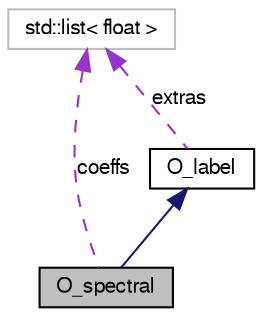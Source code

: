 digraph G
{
  bgcolor="transparent";
  edge [fontname="FreeSans",fontsize="10",labelfontname="FreeSans",labelfontsize="10"];
  node [fontname="FreeSans",fontsize="10",shape=record];
  Node1 [label="O_spectral",height=0.2,width=0.4,color="black", fillcolor="grey75", style="filled" fontcolor="black"];
  Node2 -> Node1 [dir=back,color="midnightblue",fontsize="10",style="solid",fontname="FreeSans"];
  Node2 [label="O_label",height=0.2,width=0.4,color="black",URL="$class_o__label.html",tooltip="Generic state of a data sequence."];
  Node3 -> Node2 [dir=back,color="darkorchid3",fontsize="10",style="dashed",label="extras",fontname="FreeSans"];
  Node3 [label="std::list\< float \>",height=0.2,width=0.4,color="grey75"];
  Node3 -> Node1 [dir=back,color="darkorchid3",fontsize="10",style="dashed",label="coeffs",fontname="FreeSans"];
}
